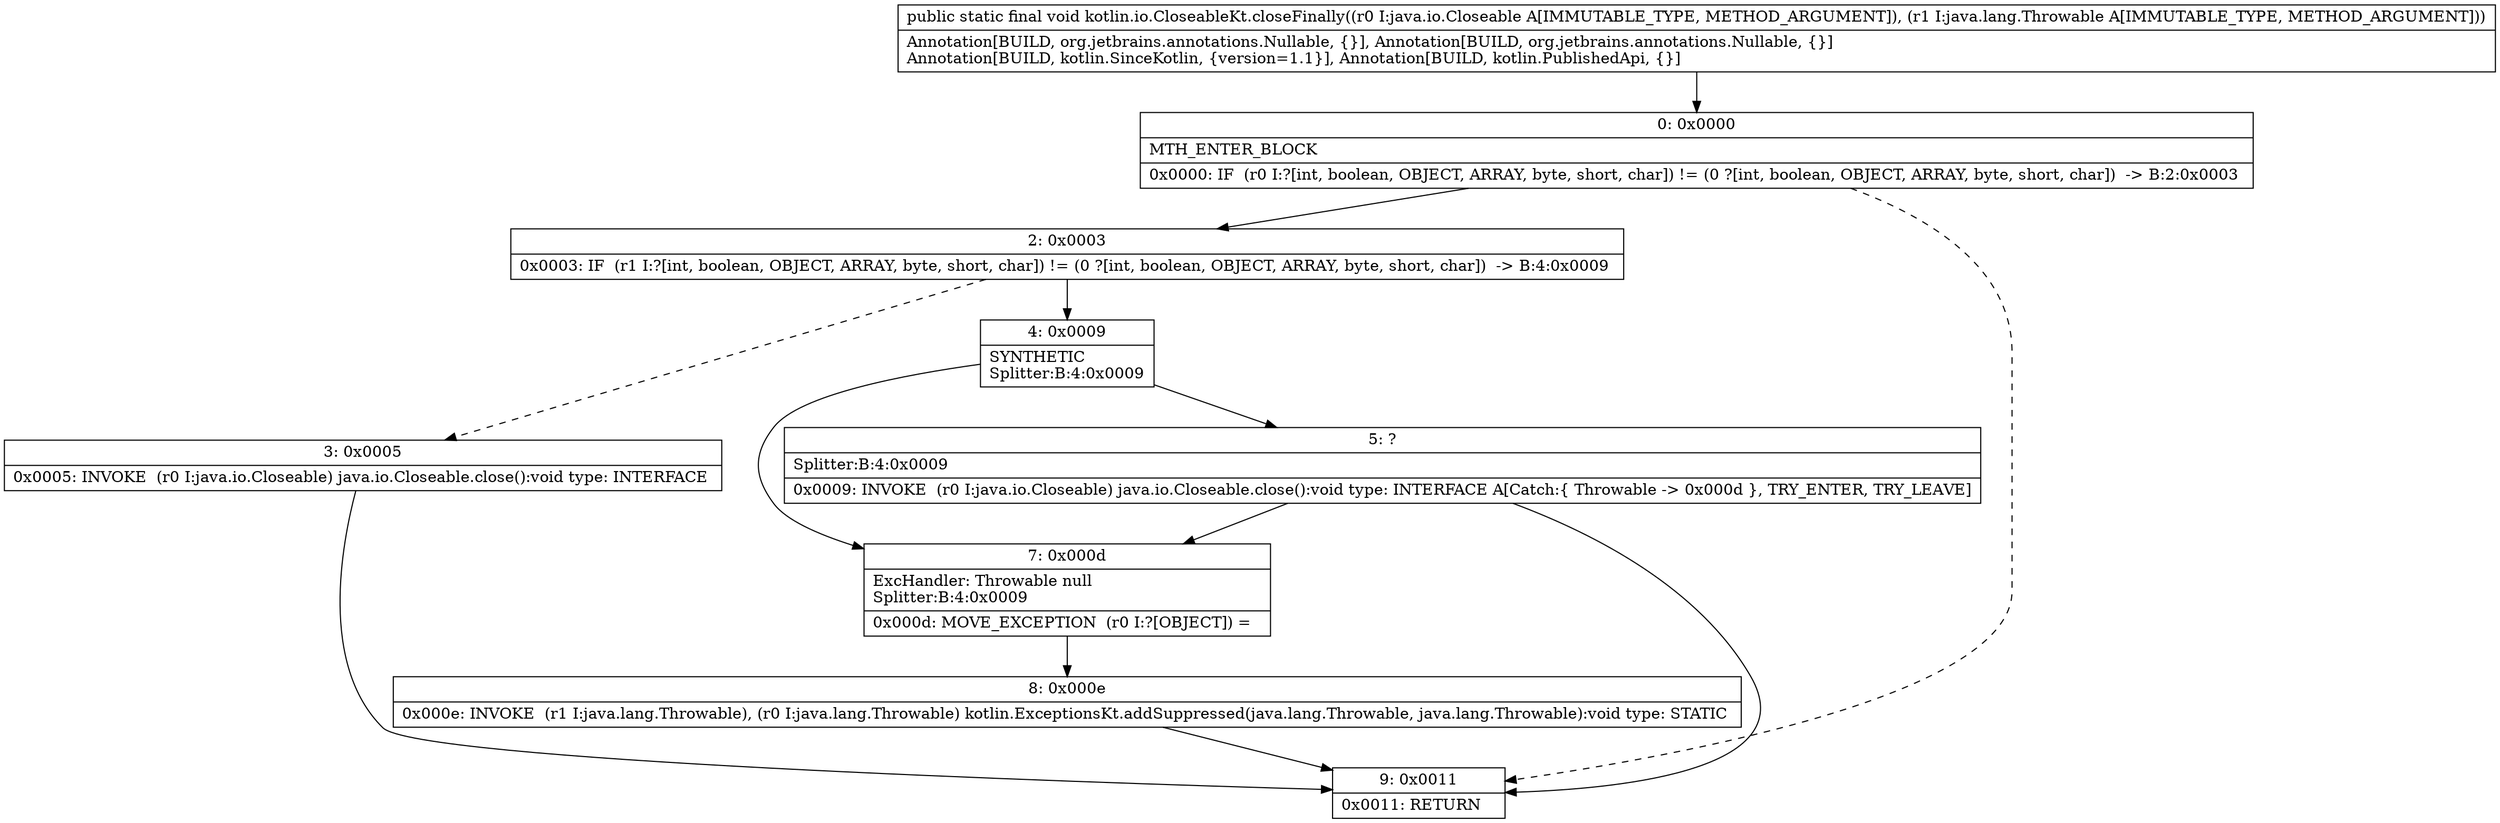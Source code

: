 digraph "CFG forkotlin.io.CloseableKt.closeFinally(Ljava\/io\/Closeable;Ljava\/lang\/Throwable;)V" {
Node_0 [shape=record,label="{0\:\ 0x0000|MTH_ENTER_BLOCK\l|0x0000: IF  (r0 I:?[int, boolean, OBJECT, ARRAY, byte, short, char]) != (0 ?[int, boolean, OBJECT, ARRAY, byte, short, char])  \-\> B:2:0x0003 \l}"];
Node_2 [shape=record,label="{2\:\ 0x0003|0x0003: IF  (r1 I:?[int, boolean, OBJECT, ARRAY, byte, short, char]) != (0 ?[int, boolean, OBJECT, ARRAY, byte, short, char])  \-\> B:4:0x0009 \l}"];
Node_3 [shape=record,label="{3\:\ 0x0005|0x0005: INVOKE  (r0 I:java.io.Closeable) java.io.Closeable.close():void type: INTERFACE \l}"];
Node_4 [shape=record,label="{4\:\ 0x0009|SYNTHETIC\lSplitter:B:4:0x0009\l}"];
Node_5 [shape=record,label="{5\:\ ?|Splitter:B:4:0x0009\l|0x0009: INVOKE  (r0 I:java.io.Closeable) java.io.Closeable.close():void type: INTERFACE A[Catch:\{ Throwable \-\> 0x000d \}, TRY_ENTER, TRY_LEAVE]\l}"];
Node_7 [shape=record,label="{7\:\ 0x000d|ExcHandler: Throwable null\lSplitter:B:4:0x0009\l|0x000d: MOVE_EXCEPTION  (r0 I:?[OBJECT]) =  \l}"];
Node_8 [shape=record,label="{8\:\ 0x000e|0x000e: INVOKE  (r1 I:java.lang.Throwable), (r0 I:java.lang.Throwable) kotlin.ExceptionsKt.addSuppressed(java.lang.Throwable, java.lang.Throwable):void type: STATIC \l}"];
Node_9 [shape=record,label="{9\:\ 0x0011|0x0011: RETURN   \l}"];
MethodNode[shape=record,label="{public static final void kotlin.io.CloseableKt.closeFinally((r0 I:java.io.Closeable A[IMMUTABLE_TYPE, METHOD_ARGUMENT]), (r1 I:java.lang.Throwable A[IMMUTABLE_TYPE, METHOD_ARGUMENT]))  | Annotation[BUILD, org.jetbrains.annotations.Nullable, \{\}], Annotation[BUILD, org.jetbrains.annotations.Nullable, \{\}]\lAnnotation[BUILD, kotlin.SinceKotlin, \{version=1.1\}], Annotation[BUILD, kotlin.PublishedApi, \{\}]\l}"];
MethodNode -> Node_0;
Node_0 -> Node_2;
Node_0 -> Node_9[style=dashed];
Node_2 -> Node_3[style=dashed];
Node_2 -> Node_4;
Node_3 -> Node_9;
Node_4 -> Node_5;
Node_4 -> Node_7;
Node_5 -> Node_7;
Node_5 -> Node_9;
Node_7 -> Node_8;
Node_8 -> Node_9;
}


